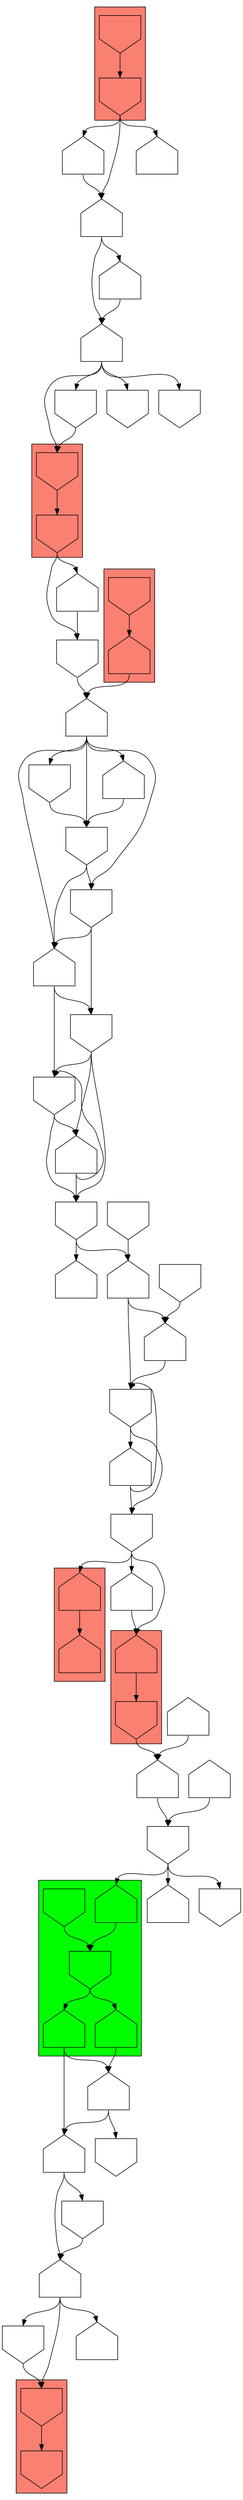 digraph asm {
	edge [headport=n,tailport=s];
subgraph cluster_C12052_2235 {
	12052 [label="",height=1,width=1,shape=invhouse];
	2235 [label="",height=1,width=1,shape=invhouse];
	style=filled;
	fillcolor=salmon;
}
subgraph cluster_C13508_11992 {
	13508 [label="",height=1,width=1,shape=invhouse];
	11992 [label="",height=1,width=1,shape=invhouse];
	style=filled;
	fillcolor=salmon;
}
subgraph cluster_C5999_10865 {
	5999 [label="",height=1,width=1,shape=house];
	10865 [label="",height=1,width=1,shape=invhouse];
	style=filled;
	fillcolor=salmon;
}
subgraph cluster_R9676_15055_1874_7463_7473 {
	9676 [label="",height=1,width=1,shape=house];
	15055 [label="",height=1,width=1,shape=invhouse];
	1874 [label="",height=1,width=1,shape=invhouse];
	7463 [label="",height=1,width=1,shape=house];
	7473 [label="",height=1,width=1,shape=house];
	style=filled;
	fillcolor=green;
}
subgraph cluster_C1329_17029 {
	1329 [label="",height=1,width=1,shape=invhouse];
	17029 [label="",height=1,width=1,shape=invhouse];
	style=filled;
	fillcolor=salmon;
}
subgraph cluster_C13131_11336 {
	13131 [label="",height=1,width=1,shape=house];
	11336 [label="",height=1,width=1,shape=house];
	style=filled;
	fillcolor=salmon;
}
subgraph cluster_C16896_8553 {
	16896 [label="",height=1,width=1,shape=invhouse];
	8553 [label="",height=1,width=1,shape=house];
	style=filled;
	fillcolor=salmon;
}
	588 [label="",height=1,width=1,shape=house];
	3146 [label="",height=1,width=1,shape=house];
	11287 [label="",height=1,width=1,shape=invhouse];
	8547 [label="",height=1,width=1,shape=invhouse];
	3446 [label="",height=1,width=1,shape=house];
	11203 [label="",height=1,width=1,shape=invhouse];
	14509 [label="",height=1,width=1,shape=house];
	8239 [label="",height=1,width=1,shape=invhouse];
	5178 [label="",height=1,width=1,shape=house];
	19488 [label="",height=1,width=1,shape=invhouse];
	9603 [label="",height=1,width=1,shape=house];
	20068 [label="",height=1,width=1,shape=house];
	3164 [label="",height=1,width=1,shape=invhouse];
	7524 [label="",height=1,width=1,shape=house];
	8403 [label="",height=1,width=1,shape=invhouse];
	3935 [label="",height=1,width=1,shape=house];
	3759 [label="",height=1,width=1,shape=invhouse];
	9695 [label="",height=1,width=1,shape=house];
	7964 [label="",height=1,width=1,shape=house];
	16108 [label="",height=1,width=1,shape=invhouse];
	18331 [label="",height=1,width=1,shape=house];
	14366 [label="",height=1,width=1,shape=invhouse];
	11297 [label="",height=1,width=1,shape=house];
	19037 [label="",height=1,width=1,shape=invhouse];
	13229 [label="",height=1,width=1,shape=house];
	15445 [label="",height=1,width=1,shape=invhouse];
	11109 [label="",height=1,width=1,shape=house];
	18068 [label="",height=1,width=1,shape=house];
	17805 [label="",height=1,width=1,shape=house];
	20381 [label="",height=1,width=1,shape=house];
	11826 [label="",height=1,width=1,shape=invhouse];
	11855 [label="",height=1,width=1,shape=invhouse];
	13335 [label="",height=1,width=1,shape=invhouse];
	16641 [label="",height=1,width=1,shape=invhouse];
	18587 [label="",height=1,width=1,shape=house];
	18769 [label="",height=1,width=1,shape=invhouse];
	16892 [label="",height=1,width=1,shape=house];
	14302 [label="",height=1,width=1,shape=invhouse];
	15008 [label="",height=1,width=1,shape=invhouse];
	13018 [label="",height=1,width=1,shape=house];
	7739 [label="",height=1,width=1,shape=house];
	18629 [label="",height=1,width=1,shape=house];
	12052 -> 2235
	2235 -> 588
	2235 -> 7739
	2235 -> 18629
	588 -> 3146
	588 -> 13018
	3146 -> 11287
	3146 -> 13508
	3146 -> 14302
	3146 -> 15008
	11287 -> 13508
	13508 -> 11992
	11992 -> 8547
	11992 -> 16892
	8547 -> 3446
	3446 -> 11203
	3446 -> 14509
	3446 -> 16641
	3446 -> 18587
	3446 -> 18769
	11203 -> 14509
	11203 -> 16641
	14509 -> 8239
	14509 -> 13335
	8239 -> 5178
	8239 -> 19488
	5178 -> 8239
	5178 -> 19488
	19488 -> 9603
	19488 -> 20068
	20068 -> 3164
	20068 -> 20381
	3164 -> 7524
	3164 -> 8403
	7524 -> 3164
	7524 -> 8403
	8403 -> 5999
	8403 -> 13131
	8403 -> 17805
	5999 -> 10865
	10865 -> 3935
	3935 -> 3759
	3759 -> 9676
	3759 -> 13229
	3759 -> 15445
	9676 -> 1874
	1874 -> 7463
	1874 -> 7473
	7463 -> 9695
	7463 -> 11297
	9695 -> 7964
	9695 -> 14366
	7964 -> 1329
	7964 -> 16108
	7964 -> 18331
	1329 -> 17029
	16108 -> 1329
	14366 -> 7964
	11297 -> 9695
	11297 -> 19037
	7473 -> 11297
	15055 -> 1874
	11109 -> 3759
	18068 -> 3935
	17805 -> 5999
	13131 -> 11336
	20381 -> 3164
	11826 -> 20381
	11855 -> 20068
	13335 -> 5178
	13335 -> 8239
	13335 -> 19488
	16641 -> 13335
	16641 -> 14509
	18587 -> 11203
	18769 -> 11203
	8553 -> 3446
	16896 -> 8553
	16892 -> 8547
	13018 -> 3146
	7739 -> 588
}